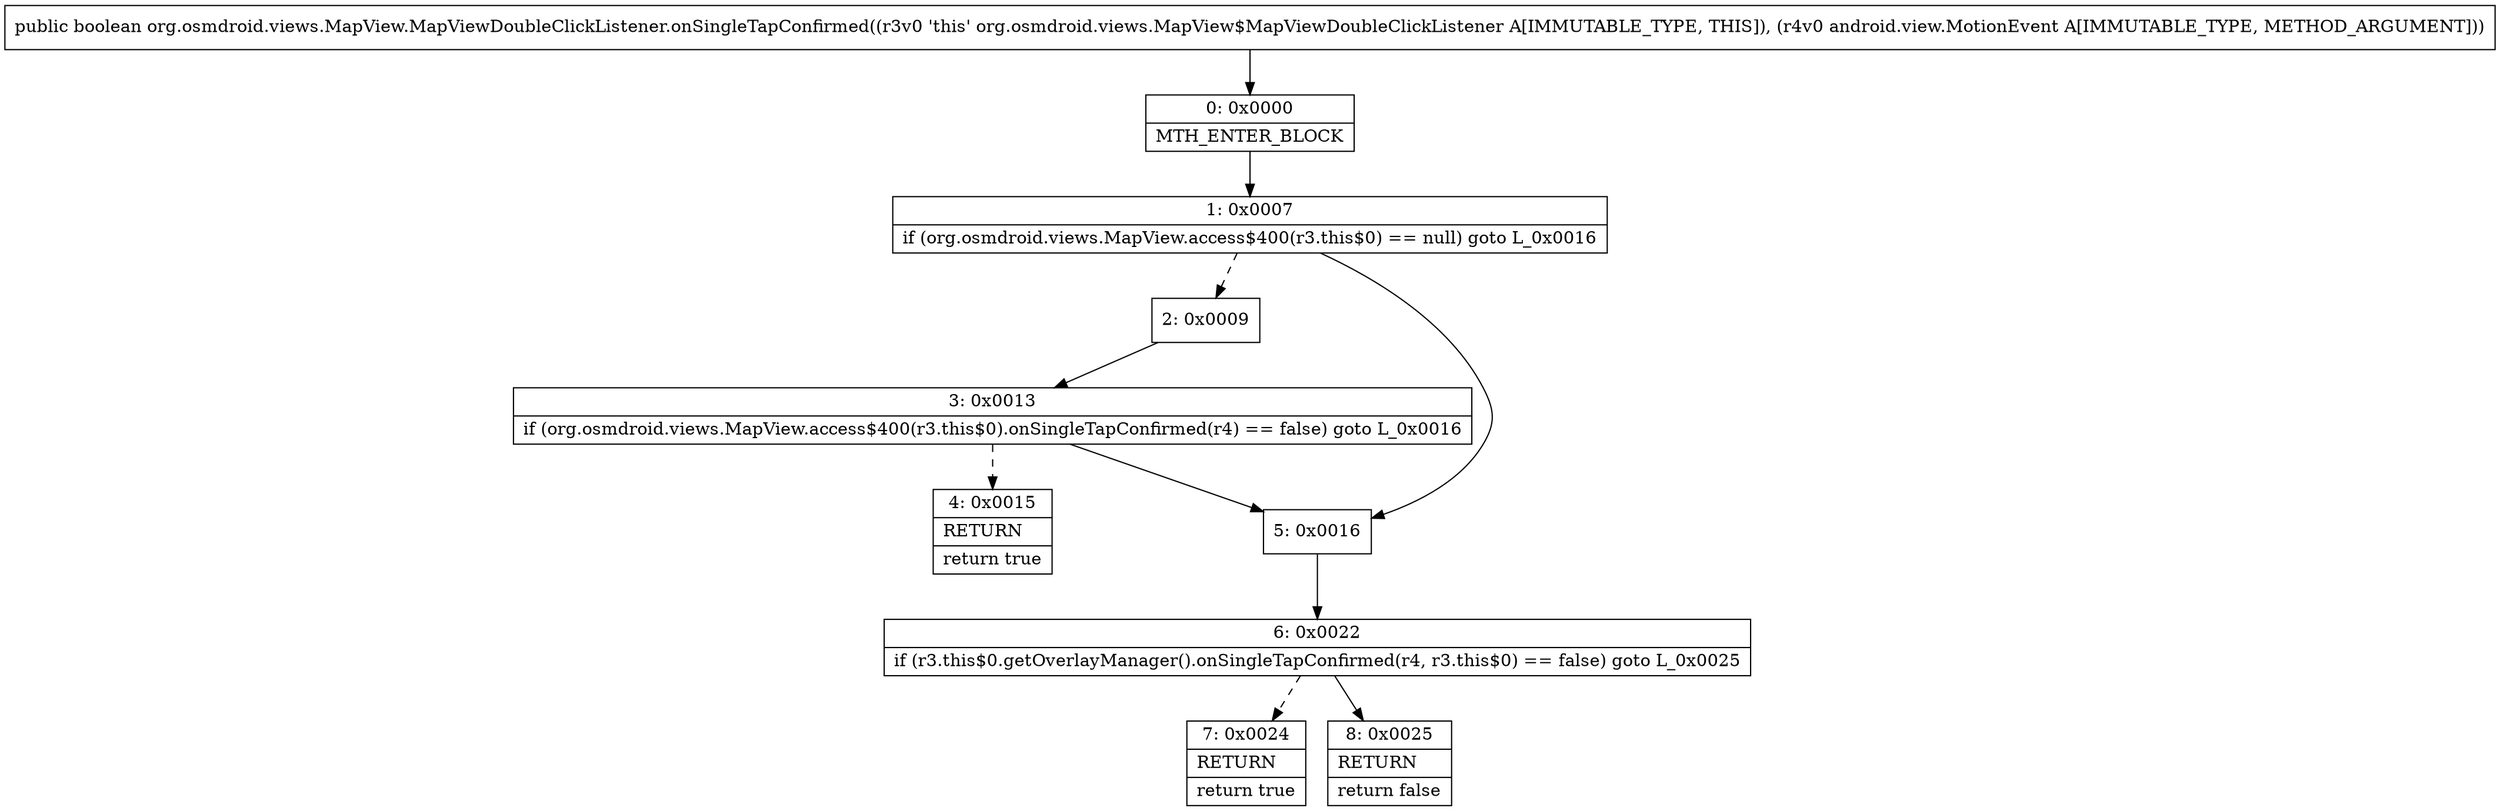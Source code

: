 digraph "CFG fororg.osmdroid.views.MapView.MapViewDoubleClickListener.onSingleTapConfirmed(Landroid\/view\/MotionEvent;)Z" {
Node_0 [shape=record,label="{0\:\ 0x0000|MTH_ENTER_BLOCK\l}"];
Node_1 [shape=record,label="{1\:\ 0x0007|if (org.osmdroid.views.MapView.access$400(r3.this$0) == null) goto L_0x0016\l}"];
Node_2 [shape=record,label="{2\:\ 0x0009}"];
Node_3 [shape=record,label="{3\:\ 0x0013|if (org.osmdroid.views.MapView.access$400(r3.this$0).onSingleTapConfirmed(r4) == false) goto L_0x0016\l}"];
Node_4 [shape=record,label="{4\:\ 0x0015|RETURN\l|return true\l}"];
Node_5 [shape=record,label="{5\:\ 0x0016}"];
Node_6 [shape=record,label="{6\:\ 0x0022|if (r3.this$0.getOverlayManager().onSingleTapConfirmed(r4, r3.this$0) == false) goto L_0x0025\l}"];
Node_7 [shape=record,label="{7\:\ 0x0024|RETURN\l|return true\l}"];
Node_8 [shape=record,label="{8\:\ 0x0025|RETURN\l|return false\l}"];
MethodNode[shape=record,label="{public boolean org.osmdroid.views.MapView.MapViewDoubleClickListener.onSingleTapConfirmed((r3v0 'this' org.osmdroid.views.MapView$MapViewDoubleClickListener A[IMMUTABLE_TYPE, THIS]), (r4v0 android.view.MotionEvent A[IMMUTABLE_TYPE, METHOD_ARGUMENT])) }"];
MethodNode -> Node_0;
Node_0 -> Node_1;
Node_1 -> Node_2[style=dashed];
Node_1 -> Node_5;
Node_2 -> Node_3;
Node_3 -> Node_4[style=dashed];
Node_3 -> Node_5;
Node_5 -> Node_6;
Node_6 -> Node_7[style=dashed];
Node_6 -> Node_8;
}

